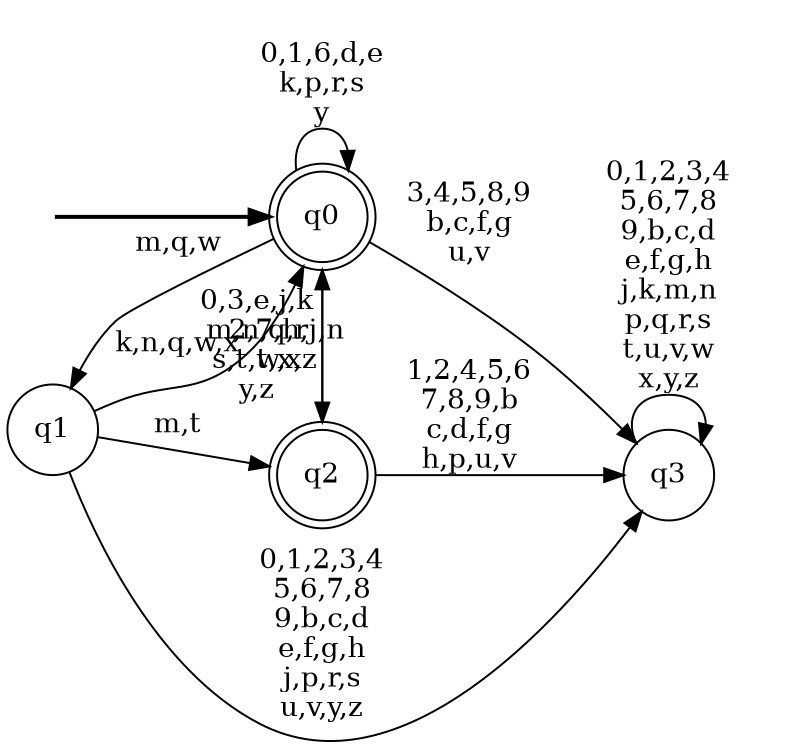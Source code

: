 digraph BlueStar {
__start0 [style = invis, shape = none, label = "", width = 0, height = 0];

rankdir=LR;
size="8,5";

s0 [style="rounded,filled", color="black", fillcolor="white" shape="doublecircle", label="q0"];
s1 [style="filled", color="black", fillcolor="white" shape="circle", label="q1"];
s2 [style="rounded,filled", color="black", fillcolor="white" shape="doublecircle", label="q2"];
s3 [style="filled", color="black", fillcolor="white" shape="circle", label="q3"];
subgraph cluster_main { 
	graph [pad=".75", ranksep="0.15", nodesep="0.15"];
	 style=invis; 
	__start0 -> s0 [penwidth=2];
}
s0 -> s0 [label="0,1,6,d,e\nk,p,r,s\ny"];
s0 -> s1 [label="m,q,w"];
s0 -> s2 [label="2,7,h,j,n\nt,x,z"];
s0 -> s3 [label="3,4,5,8,9\nb,c,f,g\nu,v"];
s1 -> s0 [label="k,n,q,w,x"];
s1 -> s2 [label="m,t"];
s1 -> s3 [label="0,1,2,3,4\n5,6,7,8\n9,b,c,d\ne,f,g,h\nj,p,r,s\nu,v,y,z"];
s2 -> s0 [label="0,3,e,j,k\nm,n,q,r\ns,t,w,x\ny,z"];
s2 -> s3 [label="1,2,4,5,6\n7,8,9,b\nc,d,f,g\nh,p,u,v"];
s3 -> s3 [label="0,1,2,3,4\n5,6,7,8\n9,b,c,d\ne,f,g,h\nj,k,m,n\np,q,r,s\nt,u,v,w\nx,y,z"];

}